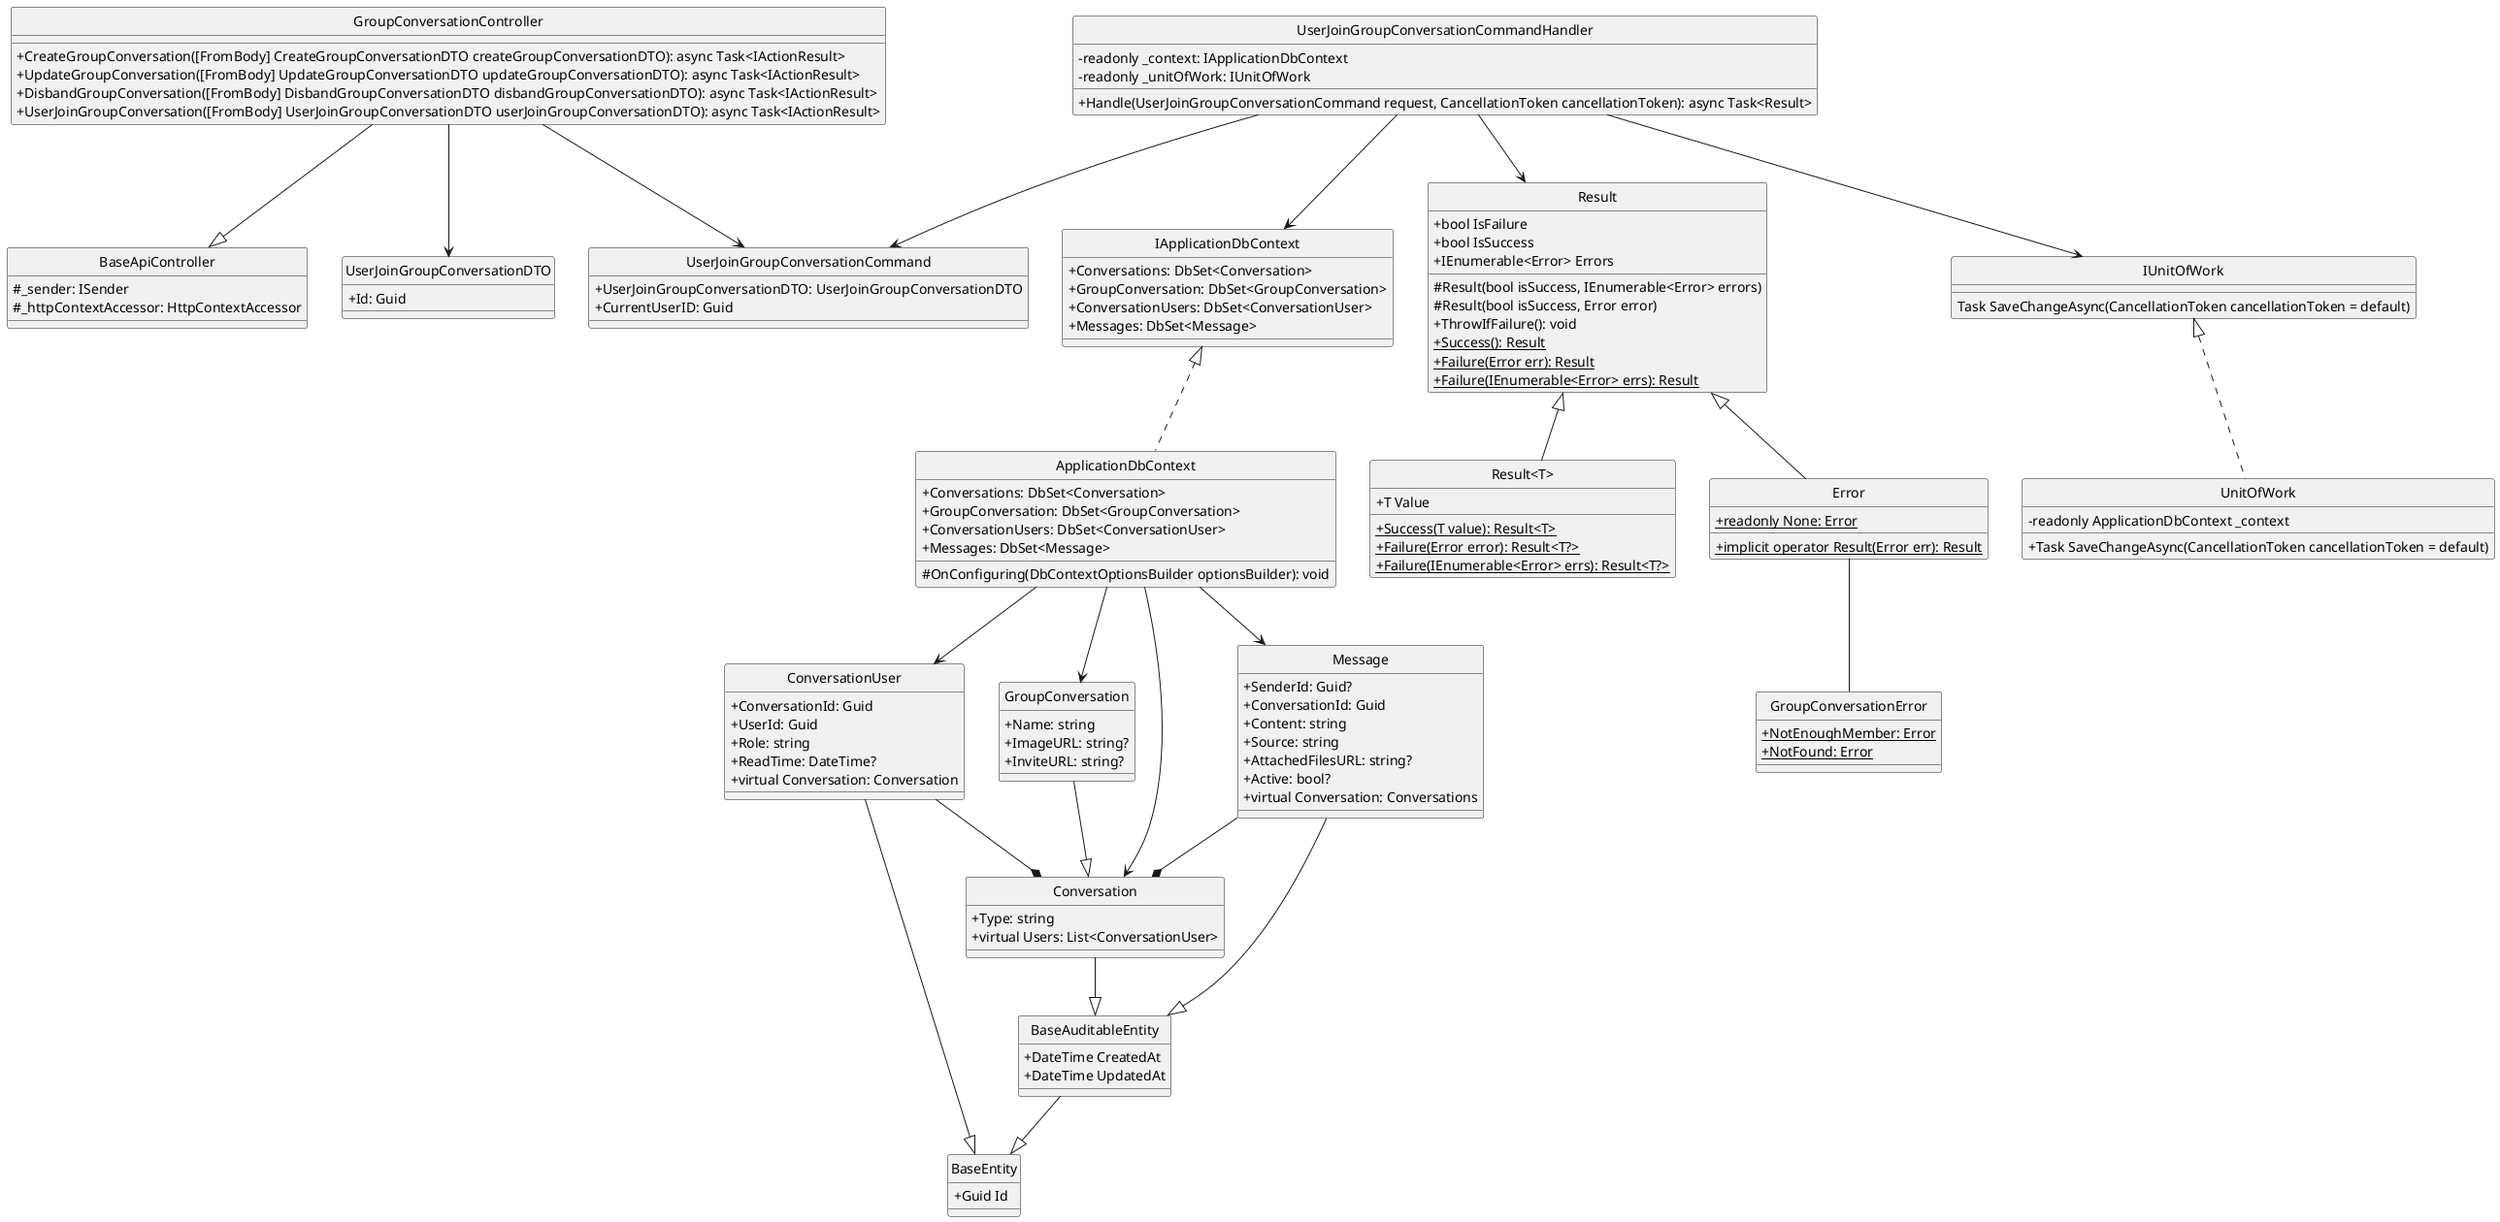 @startuml 
hide circle
skinparam classAttributeIconSize 0

class BaseApiController {
    #_sender: ISender
    #_httpContextAccessor: HttpContextAccessor
}

class GroupConversationController {
    +CreateGroupConversation([FromBody] CreateGroupConversationDTO createGroupConversationDTO): async Task<IActionResult>
    +UpdateGroupConversation([FromBody] UpdateGroupConversationDTO updateGroupConversationDTO): async Task<IActionResult>
    +DisbandGroupConversation([FromBody] DisbandGroupConversationDTO disbandGroupConversationDTO): async Task<IActionResult>
    +UserJoinGroupConversation([FromBody] UserJoinGroupConversationDTO userJoinGroupConversationDTO): async Task<IActionResult>

}

class UserJoinGroupConversationCommand {
    +UserJoinGroupConversationDTO: UserJoinGroupConversationDTO
    +CurrentUserID: Guid
}

class UserJoinGroupConversationCommandHandler {
    -readonly _context: IApplicationDbContext
    -readonly _unitOfWork: IUnitOfWork
    +Handle(UserJoinGroupConversationCommand request, CancellationToken cancellationToken): async Task<Result> 
}

class IApplicationDbContext {
    +Conversations: DbSet<Conversation>
    +GroupConversation: DbSet<GroupConversation>
    +ConversationUsers: DbSet<ConversationUser>
    +Messages: DbSet<Message>
}

class ApplicationDbContext {
    +Conversations: DbSet<Conversation>
    +GroupConversation: DbSet<GroupConversation>
    +ConversationUsers: DbSet<ConversationUser>
    +Messages: DbSet<Message>
    #OnConfiguring(DbContextOptionsBuilder optionsBuilder): void
}

class Result {
    +bool IsFailure
    +bool IsSuccess
    +IEnumerable<Error> Errors
    #Result(bool isSuccess, IEnumerable<Error> errors)
    #Result(bool isSuccess, Error error)
    +ThrowIfFailure(): void
    {static} +Success(): Result
    {static} +Failure(Error err): Result
    {static} +Failure(IEnumerable<Error> errs): Result
}

class "Result<T>" {
    +T Value
    {static} +Success(T value): Result<T>
    {static} +Failure(Error error): Result<T?>
    {static} +Failure(IEnumerable<Error> errs): Result<T?>
}

class Error {
    {static} +readonly None: Error
    {static} +implicit operator Result(Error err): Result
}

class UserJoinGroupConversationDTO{
    +Id: Guid
}

class IUnitOfWork {
    Task SaveChangeAsync(CancellationToken cancellationToken = default)
}

class UnitOfWork {
    -readonly ApplicationDbContext _context
    +Task SaveChangeAsync(CancellationToken cancellationToken = default)
}

class GroupConversationError {
    {static} +NotEnoughMember: Error
    {static} +NotFound: Error
}

class BaseEntity {
    +Guid Id
}

class BaseAuditableEntity{
    +DateTime CreatedAt
    +DateTime UpdatedAt
}

class Conversation {
    +Type: string
    +virtual Users: List<ConversationUser>
}

class GroupConversation {
    +Name: string
    +ImageURL: string?
    +InviteURL: string?
}

class ConversationUser {
    +ConversationId: Guid
    +UserId: Guid
    +Role: string
    +ReadTime: DateTime?
    +virtual Conversation: Conversation
}

class Message {
    +SenderId: Guid?
    +ConversationId: Guid
    +Content: string
    +Source: string
    +AttachedFilesURL: string?
    +Active: bool?
    +virtual Conversation: Conversations
}


GroupConversationController --|> BaseApiController
GroupConversationController --> UserJoinGroupConversationDTO
GroupConversationController --> UserJoinGroupConversationCommand
UserJoinGroupConversationCommandHandler --> UserJoinGroupConversationCommand
UserJoinGroupConversationCommandHandler --> Result
UserJoinGroupConversationCommandHandler --> IUnitOfWork
UserJoinGroupConversationCommandHandler --> IApplicationDbContext
IUnitOfWork <|.. UnitOfWork
IApplicationDbContext <|.. ApplicationDbContext
Result <|-- Error
Result <|-- "Result<T>"
Error -- GroupConversationError
ApplicationDbContext --> Conversation
ApplicationDbContext --> GroupConversation
ApplicationDbContext --> ConversationUser
ApplicationDbContext --> Message

Conversation --|> BaseAuditableEntity
GroupConversation --|> Conversation
ConversationUser --|> BaseEntity
ConversationUser --* Conversation
Message --|> BaseAuditableEntity
Message --* Conversation
BaseAuditableEntity --|> BaseEntity
@enduml